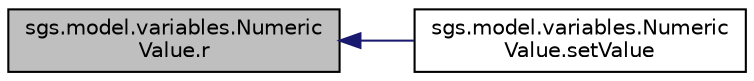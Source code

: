 digraph "sgs.model.variables.NumericValue.r"
{
  edge [fontname="Helvetica",fontsize="10",labelfontname="Helvetica",labelfontsize="10"];
  node [fontname="Helvetica",fontsize="10",shape=record];
  rankdir="LR";
  Node1 [label="sgs.model.variables.Numeric\lValue.r",height=0.2,width=0.4,color="black", fillcolor="grey75", style="filled" fontcolor="black"];
  Node1 -> Node2 [dir="back",color="midnightblue",fontsize="10",style="solid",fontname="Helvetica"];
  Node2 [label="sgs.model.variables.Numeric\lValue.setValue",height=0.2,width=0.4,color="black", fillcolor="white", style="filled",URL="$classsgs_1_1model_1_1variables_1_1_numeric_value.html#a517ee688776cd27ed63dd757b2c6eb2a"];
}

